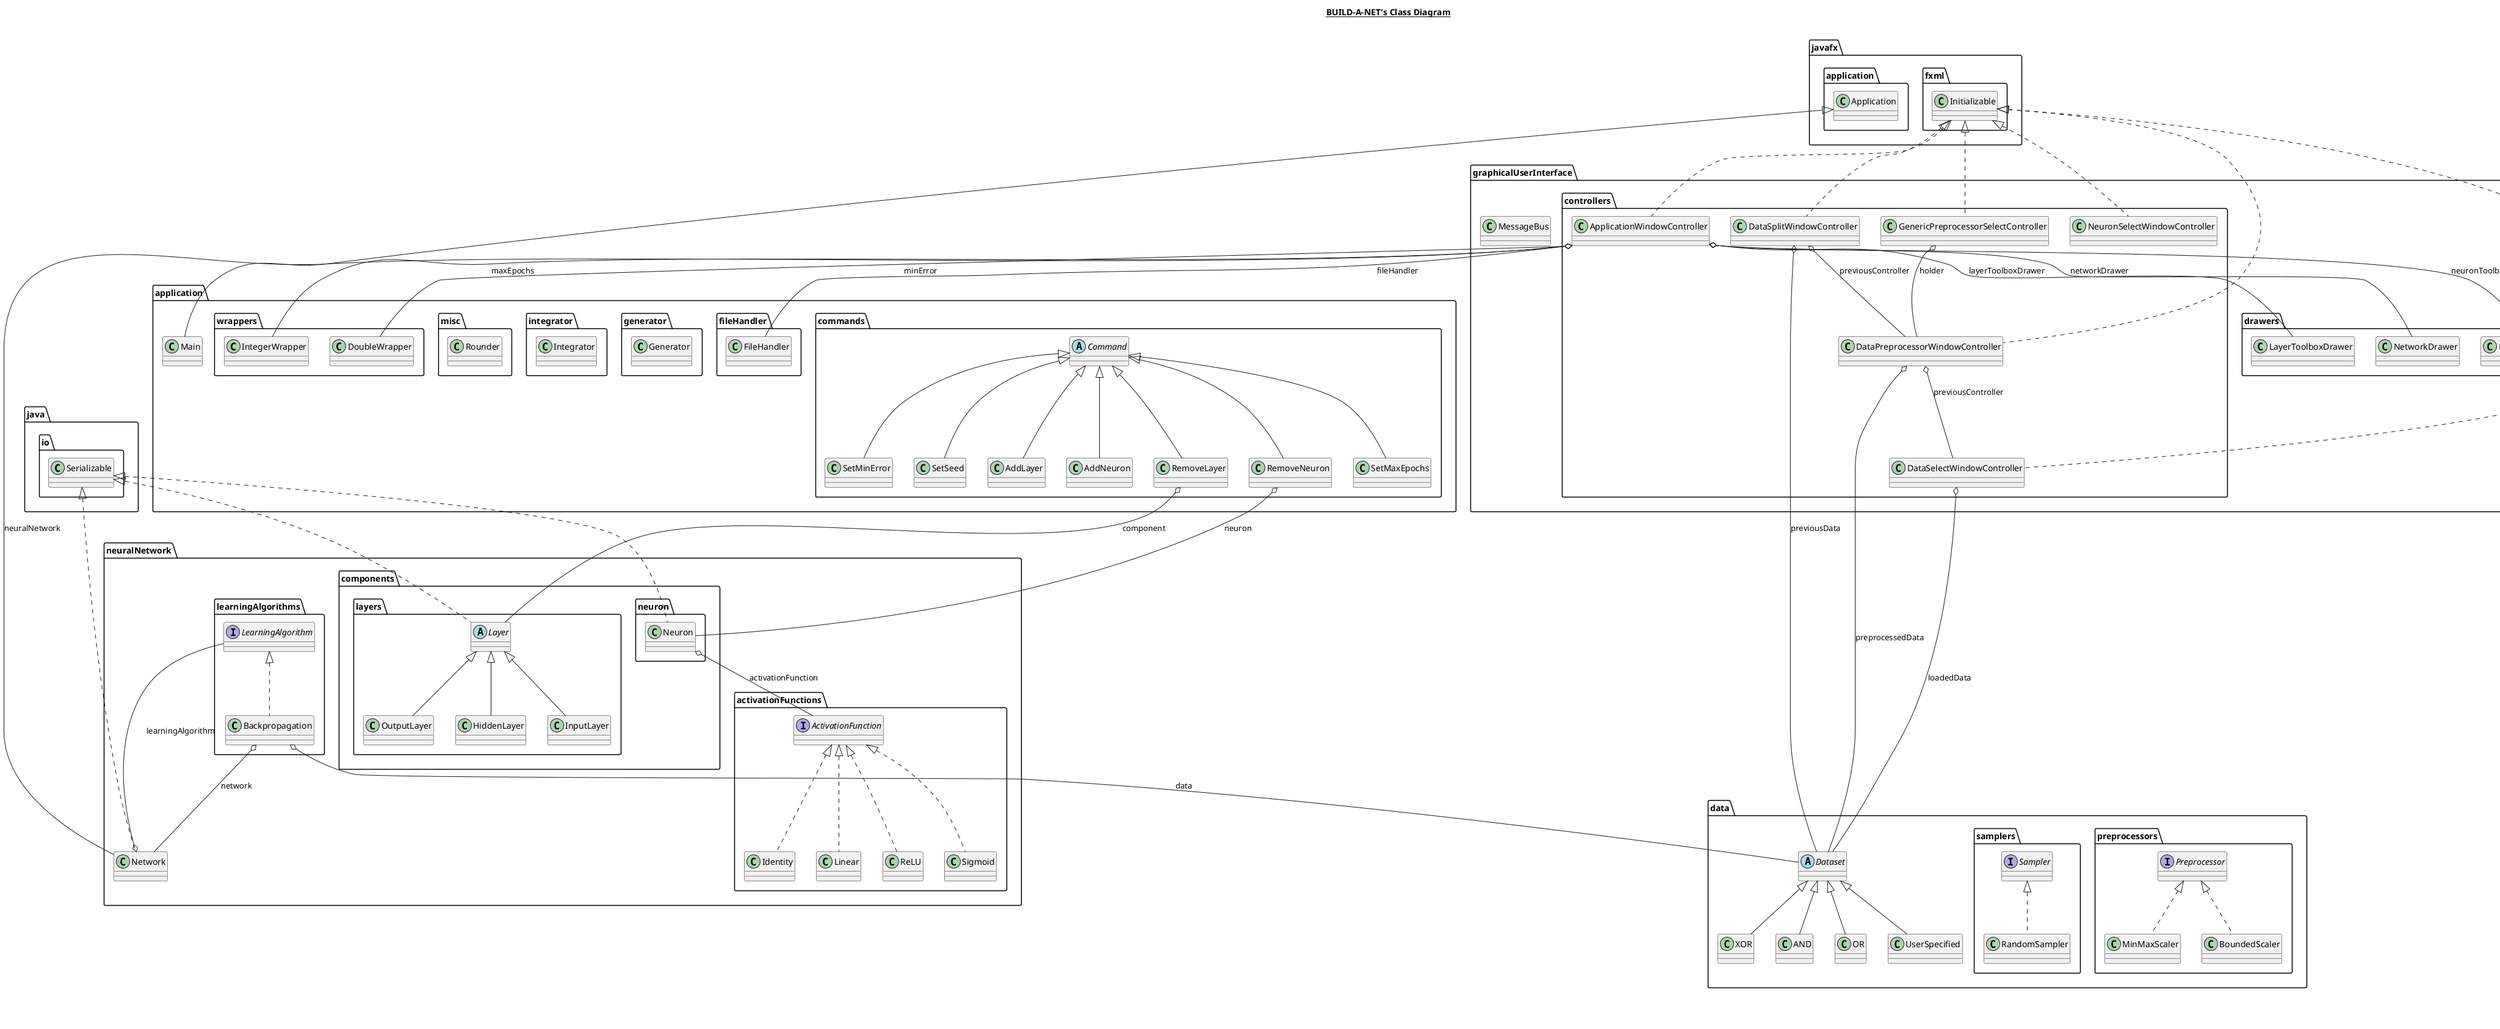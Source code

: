 @startuml

title __BUILD-A-NET's Class Diagram__\n

  namespace application {
    class application.Main {
    }
  }
  

  namespace application {
    namespace commands {
      class application.commands.AddLayer {
      }
    }
  }
  

  namespace application {
    namespace commands {
      class application.commands.AddNeuron {
      }
    }
  }
  

  namespace application {
    namespace commands {
      abstract class application.commands.Command {
      }
    }
  }
  

  namespace application {
    namespace commands {
      class application.commands.RemoveLayer {
      }
    }
  }
  

  namespace application {
    namespace commands {
      class application.commands.RemoveNeuron {
      }
    }
  }
  

  namespace application {
    namespace commands {
      class application.commands.SetMaxEpochs {
      }
    }
  }
  

  namespace application {
    namespace commands {
      class application.commands.SetMinError {
      }
    }
  }
  

  namespace application {
    namespace commands {
      class application.commands.SetSeed {
      }
    }
  }
  

  namespace application {
    namespace fileHandler {
      class application.fileHandler.FileHandler {
      }
    }
  }
  

  namespace application {
    namespace generator {
      class application.generator.Generator {
      }
    }
  }
  

  namespace application {
    namespace integrator {
      class application.integrator.Integrator {
      }
    }
  }
  

  namespace application {
    namespace misc {
      class application.misc.Rounder {
      }
    }
  }
  

  namespace application {
    namespace wrappers {
      class application.wrappers.DoubleWrapper {
      }
    }
  }
  

  namespace application {
    namespace wrappers {
      class application.wrappers.IntegerWrapper {
      }
    }
  }
  

  namespace data {
    class data.AND {
    }
  }
  

  namespace data {
    abstract class data.Dataset {
    }
  }
  

  namespace data {
    class data.OR {
    }
  }
  

  namespace data {
    class data.UserSpecified {
    }
  }
  

  namespace data {
    class data.XOR {
    }
  }
  

  namespace data {
    namespace preprocessors {
      class data.preprocessors.BoundedScaler {
      }
    }
  }
  

  namespace data {
    namespace preprocessors {
      class data.preprocessors.MinMaxScaler {
      }
    }
  }
  

  namespace data {
    namespace preprocessors {
      interface data.preprocessors.Preprocessor {
      }
    }
  }
  

  namespace data {
    namespace samplers {
      class data.samplers.RandomSampler {
      }
    }
  }
  

  namespace data {
    namespace samplers {
      interface data.samplers.Sampler {
      }
    }
  }
  

  namespace graphicalUserInterface {
    class graphicalUserInterface.MessageBus {
    }
  }
  

  namespace graphicalUserInterface {
    namespace controllers {
      class graphicalUserInterface.controllers.ApplicationWindowController {
      }
    }
  }
  

  namespace graphicalUserInterface {
    namespace controllers {
      class graphicalUserInterface.controllers.DataPreprocessorWindowController {
      }
    }
  }
  

  namespace graphicalUserInterface {
    namespace controllers {
      class graphicalUserInterface.controllers.DataSelectWindowController {
      }
    }
  }
  

  namespace graphicalUserInterface {
    namespace controllers {
      class graphicalUserInterface.controllers.DataSplitWindowController {
      }
    }
  }
  

  namespace graphicalUserInterface {
    namespace controllers {
      class graphicalUserInterface.controllers.GenericPreprocessorSelectController {
      }
    }
  }
  

  namespace graphicalUserInterface {
    namespace controllers {
      class graphicalUserInterface.controllers.NeuronSelectWindowController {
      }
    }
  }
  

  namespace graphicalUserInterface {
    namespace drawers {
      class graphicalUserInterface.drawers.LayerToolboxDrawer {
      }
    }
  }
  

  namespace graphicalUserInterface {
    namespace drawers {
      class graphicalUserInterface.drawers.NetworkDrawer {
      }
    }
  }
  

  namespace graphicalUserInterface {
    namespace drawers {
      class graphicalUserInterface.drawers.NeuronToolboxDrawer {
      }
    }
  }
  

  namespace neuralNetwork {
    class neuralNetwork.Network {
    }
  }
  

  namespace neuralNetwork {
    namespace activationFunctions {
      interface neuralNetwork.activationFunctions.ActivationFunction {
      }
    }
  }
  

  namespace neuralNetwork {
    namespace activationFunctions {
      class neuralNetwork.activationFunctions.Identity {
      }
    }
  }
  

  namespace neuralNetwork {
    namespace activationFunctions {
      class neuralNetwork.activationFunctions.Linear {
      }
    }
  }
  

  namespace neuralNetwork {
    namespace activationFunctions {
      class neuralNetwork.activationFunctions.ReLU {
      }
    }
  }
  

  namespace neuralNetwork {
    namespace activationFunctions {
      class neuralNetwork.activationFunctions.Sigmoid {
      }
    }
  }
  

  namespace neuralNetwork {
    namespace components.layers {
      class neuralNetwork.components.layers.HiddenLayer {
      }
    }
  }
  

  namespace neuralNetwork {
    namespace components.layers {
      class neuralNetwork.components.layers.InputLayer {
      }
    }
  }
  

  namespace neuralNetwork {
    namespace components.layers {
      abstract class neuralNetwork.components.layers.Layer {
      }
    }
  }
  

  namespace neuralNetwork {
    namespace components.layers {
      class neuralNetwork.components.layers.OutputLayer {
      }
    }
  }
  

  namespace neuralNetwork {
    namespace components.neuron {
      class neuralNetwork.components.neuron.Neuron {
      }
    }
  }
  

  namespace neuralNetwork {
    namespace learningAlgorithms {
      class neuralNetwork.learningAlgorithms.Backpropagation {
      }
    }
  }
  

  namespace neuralNetwork {
    namespace learningAlgorithms {
      interface neuralNetwork.learningAlgorithms.LearningAlgorithm {
      }
    }
  }
  

  application.Main -up-|> javafx.application.Application
  application.commands.AddLayer -up-|> application.commands.Command
  application.commands.AddNeuron -up-|> application.commands.Command
  application.commands.RemoveLayer -up-|> application.commands.Command
  application.commands.RemoveLayer o-- neuralNetwork.components.layers.Layer : component
  application.commands.RemoveNeuron -up-|> application.commands.Command
  application.commands.RemoveNeuron o-- neuralNetwork.components.neuron.Neuron : neuron
  application.commands.SetMaxEpochs -up-|> application.commands.Command
  application.commands.SetMinError -up-|> application.commands.Command
  application.commands.SetSeed -up-|> application.commands.Command
  data.AND -up-|> data.Dataset
  data.OR -up-|> data.Dataset
  data.UserSpecified -up-|> data.Dataset
  data.XOR -up-|> data.Dataset
  data.preprocessors.BoundedScaler .up.|> data.preprocessors.Preprocessor
  data.preprocessors.MinMaxScaler .up.|> data.preprocessors.Preprocessor
  data.samplers.RandomSampler .up.|> data.samplers.Sampler
  graphicalUserInterface.controllers.ApplicationWindowController .up.|> javafx.fxml.Initializable
  graphicalUserInterface.controllers.ApplicationWindowController o-- application.fileHandler.FileHandler : fileHandler
  graphicalUserInterface.controllers.ApplicationWindowController o-- graphicalUserInterface.drawers.LayerToolboxDrawer : layerToolboxDrawer
  graphicalUserInterface.controllers.ApplicationWindowController o-- application.wrappers.IntegerWrapper : maxEpochs
  graphicalUserInterface.controllers.ApplicationWindowController o-- application.wrappers.DoubleWrapper : minError
  graphicalUserInterface.controllers.ApplicationWindowController o-- graphicalUserInterface.drawers.NetworkDrawer : networkDrawer
  graphicalUserInterface.controllers.ApplicationWindowController o-- neuralNetwork.Network : neuralNetwork
  graphicalUserInterface.controllers.ApplicationWindowController o-- graphicalUserInterface.drawers.NeuronToolboxDrawer : neuronToolboxDrawer
  graphicalUserInterface.controllers.DataPreprocessorWindowController .up.|> javafx.fxml.Initializable
  graphicalUserInterface.controllers.DataPreprocessorWindowController o-- data.Dataset : preprocessedData
  graphicalUserInterface.controllers.DataPreprocessorWindowController o-- graphicalUserInterface.controllers.DataSelectWindowController : previousController
  graphicalUserInterface.controllers.DataSelectWindowController .up.|> javafx.fxml.Initializable
  graphicalUserInterface.controllers.DataSelectWindowController o-- data.Dataset : loadedData
  graphicalUserInterface.controllers.DataSplitWindowController .up.|> javafx.fxml.Initializable
  graphicalUserInterface.controllers.DataSplitWindowController o-- graphicalUserInterface.controllers.DataPreprocessorWindowController : previousController
  graphicalUserInterface.controllers.DataSplitWindowController o-- data.Dataset : previousData
  graphicalUserInterface.controllers.GenericPreprocessorSelectController .up.|> javafx.fxml.Initializable
  graphicalUserInterface.controllers.GenericPreprocessorSelectController o-- graphicalUserInterface.controllers.DataPreprocessorWindowController : holder
  graphicalUserInterface.controllers.NeuronSelectWindowController .up.|> javafx.fxml.Initializable
  neuralNetwork.Network .up.|> java.io.Serializable
  neuralNetwork.Network o-- neuralNetwork.learningAlgorithms.LearningAlgorithm : learningAlgorithm
  neuralNetwork.activationFunctions.Identity .up.|> neuralNetwork.activationFunctions.ActivationFunction
  neuralNetwork.activationFunctions.Linear .up.|> neuralNetwork.activationFunctions.ActivationFunction
  neuralNetwork.activationFunctions.ReLU .up.|> neuralNetwork.activationFunctions.ActivationFunction
  neuralNetwork.activationFunctions.Sigmoid .up.|> neuralNetwork.activationFunctions.ActivationFunction
  neuralNetwork.components.layers.HiddenLayer -up-|> neuralNetwork.components.layers.Layer
  neuralNetwork.components.layers.InputLayer -up-|> neuralNetwork.components.layers.Layer
  neuralNetwork.components.layers.Layer .up.|> java.io.Serializable
  neuralNetwork.components.layers.OutputLayer -up-|> neuralNetwork.components.layers.Layer
  neuralNetwork.components.neuron.Neuron .up.|> java.io.Serializable
  neuralNetwork.components.neuron.Neuron o-- neuralNetwork.activationFunctions.ActivationFunction : activationFunction
  neuralNetwork.learningAlgorithms.Backpropagation .up.|> neuralNetwork.learningAlgorithms.LearningAlgorithm
  neuralNetwork.learningAlgorithms.Backpropagation o-- data.Dataset : data
  neuralNetwork.learningAlgorithms.Backpropagation o-- neuralNetwork.Network : network


right footer


PlantUML diagram generated by SketchIt! (https://bitbucket.org/pmesmeur/sketch.it)
For more information about this tool, please contact philippe.mesmeur@gmail.com
endfooter

@enduml
